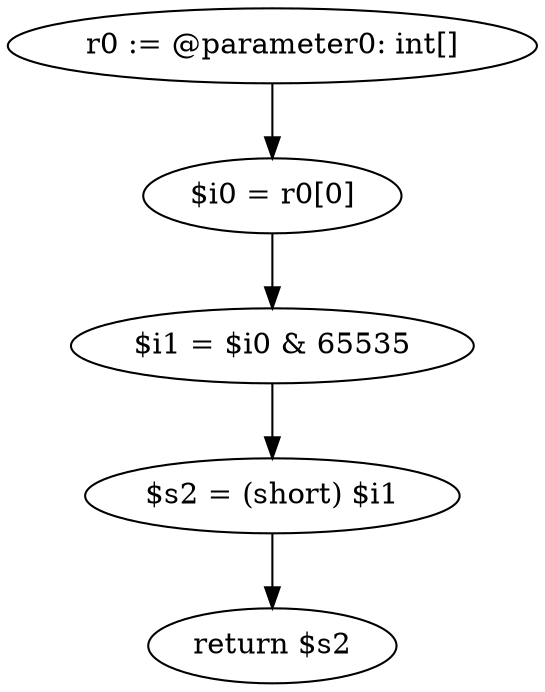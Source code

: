 digraph "unitGraph" {
    "r0 := @parameter0: int[]"
    "$i0 = r0[0]"
    "$i1 = $i0 & 65535"
    "$s2 = (short) $i1"
    "return $s2"
    "r0 := @parameter0: int[]"->"$i0 = r0[0]";
    "$i0 = r0[0]"->"$i1 = $i0 & 65535";
    "$i1 = $i0 & 65535"->"$s2 = (short) $i1";
    "$s2 = (short) $i1"->"return $s2";
}
